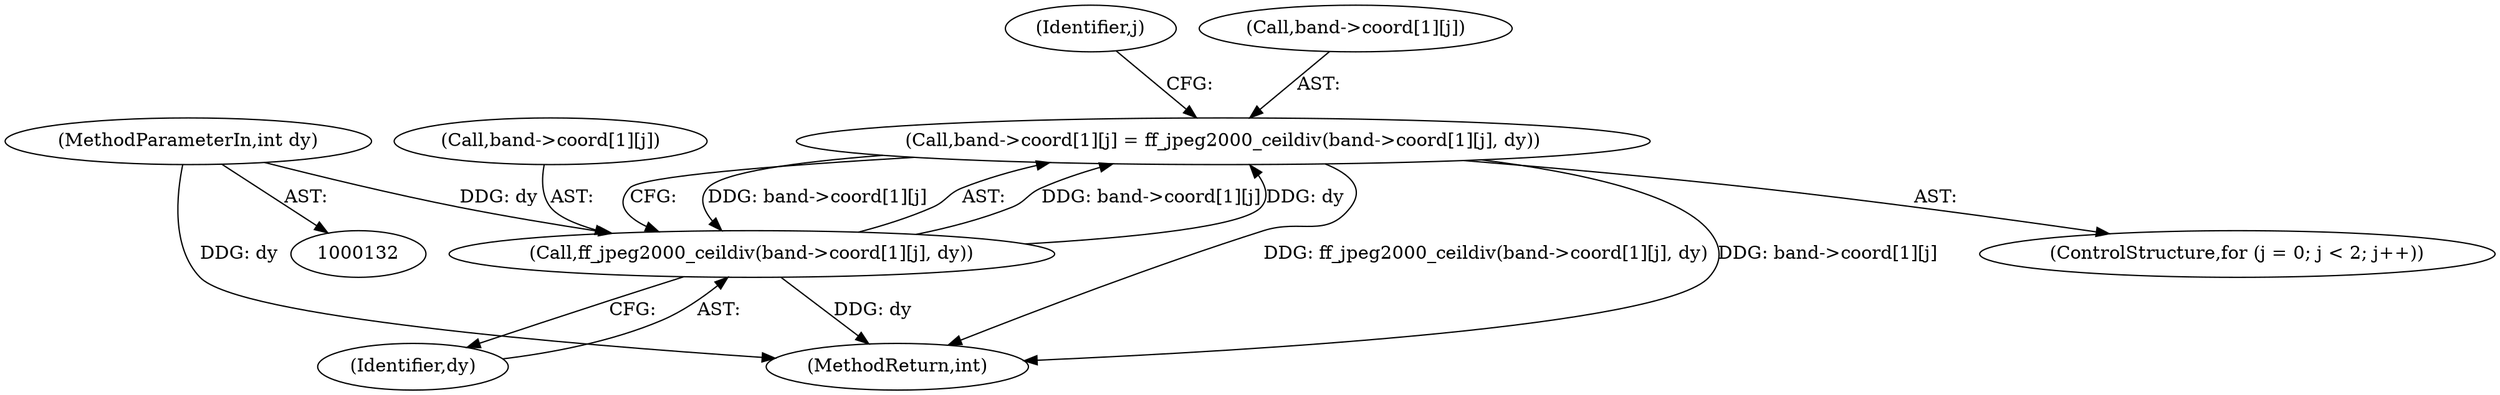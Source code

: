 digraph "0_FFmpeg_912ce9dd2080c5837285a471d750fa311e09b555_0@array" {
"1000876" [label="(Call,band->coord[1][j] = ff_jpeg2000_ceildiv(band->coord[1][j], dy))"];
"1000884" [label="(Call,ff_jpeg2000_ceildiv(band->coord[1][j], dy))"];
"1000876" [label="(Call,band->coord[1][j] = ff_jpeg2000_ceildiv(band->coord[1][j], dy))"];
"1000138" [label="(MethodParameterIn,int dy)"];
"1000876" [label="(Call,band->coord[1][j] = ff_jpeg2000_ceildiv(band->coord[1][j], dy))"];
"1000138" [label="(MethodParameterIn,int dy)"];
"1000875" [label="(Identifier,j)"];
"1001573" [label="(MethodReturn,int)"];
"1000877" [label="(Call,band->coord[1][j])"];
"1000885" [label="(Call,band->coord[1][j])"];
"1000884" [label="(Call,ff_jpeg2000_ceildiv(band->coord[1][j], dy))"];
"1000867" [label="(ControlStructure,for (j = 0; j < 2; j++))"];
"1000892" [label="(Identifier,dy)"];
"1000876" -> "1000867"  [label="AST: "];
"1000876" -> "1000884"  [label="CFG: "];
"1000877" -> "1000876"  [label="AST: "];
"1000884" -> "1000876"  [label="AST: "];
"1000875" -> "1000876"  [label="CFG: "];
"1000876" -> "1001573"  [label="DDG: ff_jpeg2000_ceildiv(band->coord[1][j], dy)"];
"1000876" -> "1001573"  [label="DDG: band->coord[1][j]"];
"1000884" -> "1000876"  [label="DDG: band->coord[1][j]"];
"1000884" -> "1000876"  [label="DDG: dy"];
"1000876" -> "1000884"  [label="DDG: band->coord[1][j]"];
"1000884" -> "1000892"  [label="CFG: "];
"1000885" -> "1000884"  [label="AST: "];
"1000892" -> "1000884"  [label="AST: "];
"1000884" -> "1001573"  [label="DDG: dy"];
"1000138" -> "1000884"  [label="DDG: dy"];
"1000138" -> "1000132"  [label="AST: "];
"1000138" -> "1001573"  [label="DDG: dy"];
}
